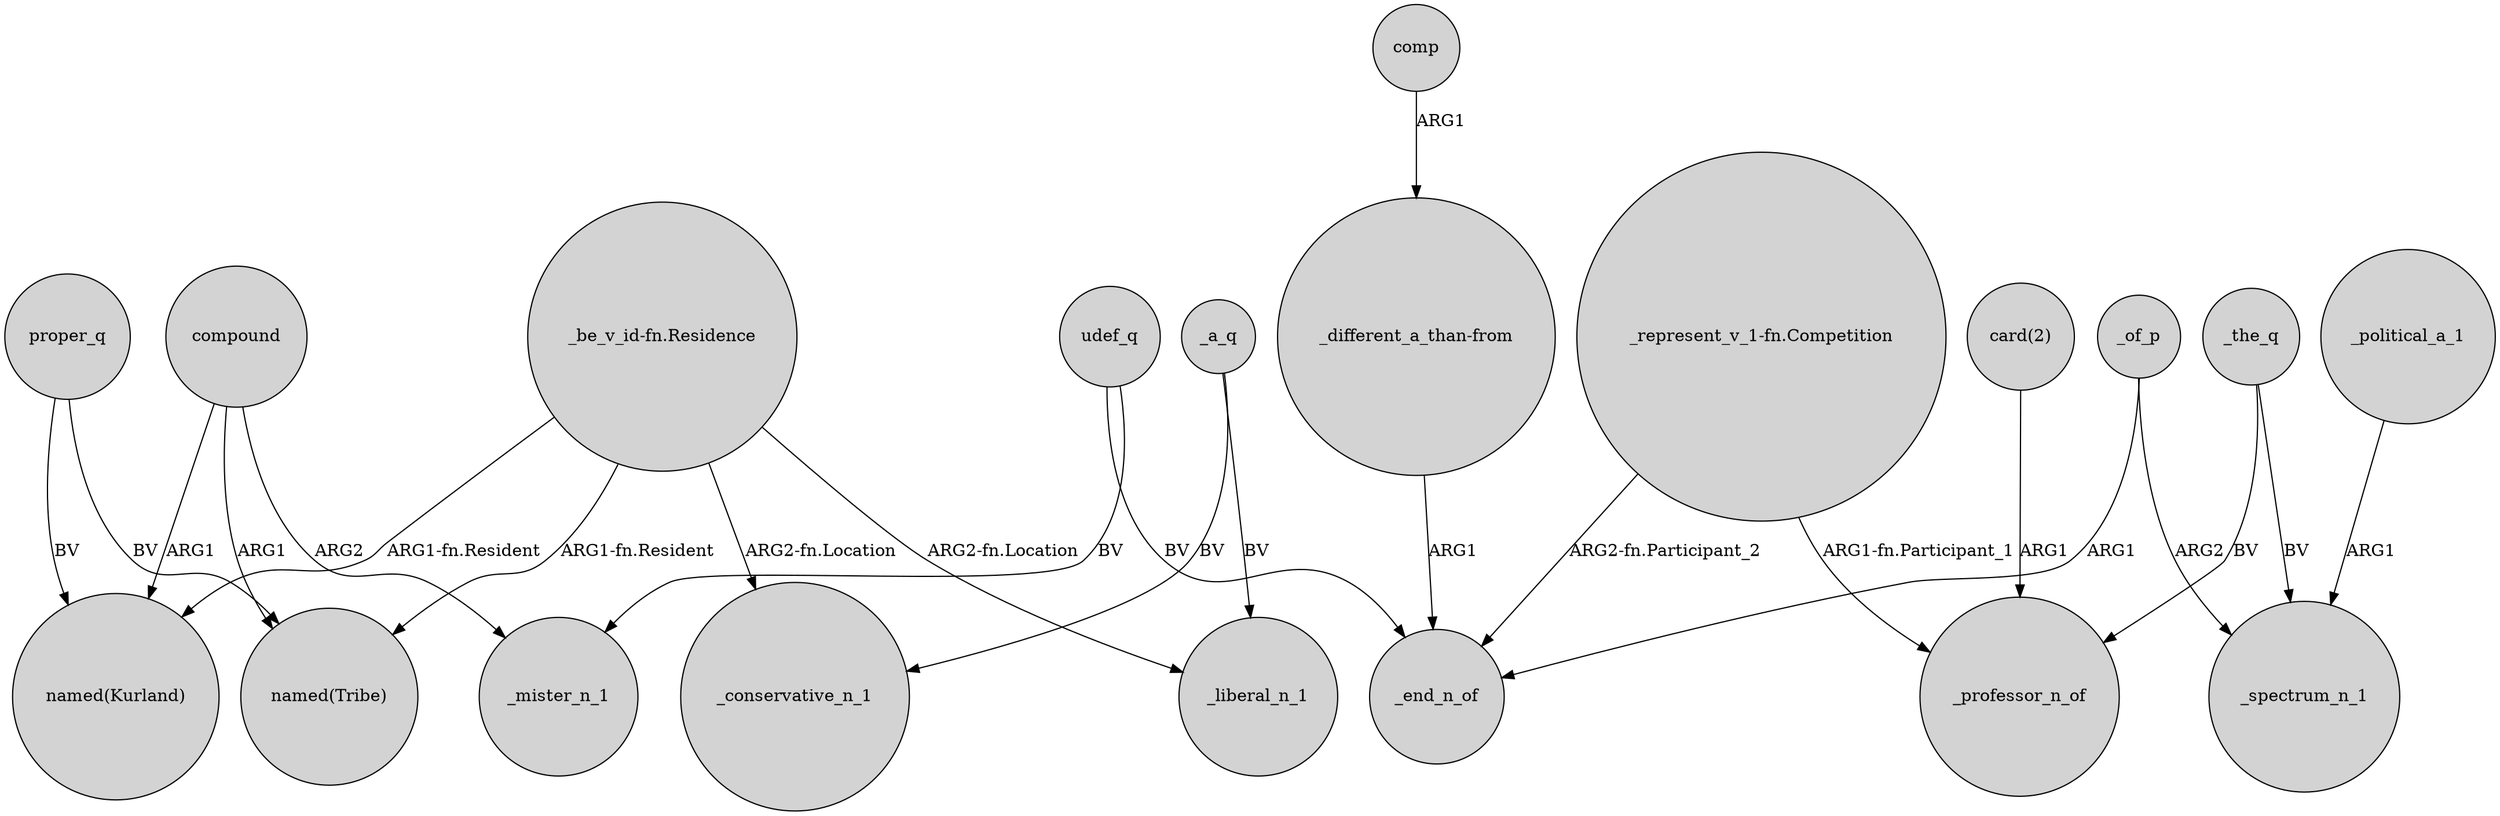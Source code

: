 digraph {
	node [shape=circle style=filled]
	"_be_v_id-fn.Residence" -> "named(Kurland)" [label="ARG1-fn.Resident"]
	compound -> _mister_n_1 [label=ARG2]
	_a_q -> _conservative_n_1 [label=BV]
	"_be_v_id-fn.Residence" -> _liberal_n_1 [label="ARG2-fn.Location"]
	"_represent_v_1-fn.Competition" -> _professor_n_of [label="ARG1-fn.Participant_1"]
	udef_q -> _end_n_of [label=BV]
	compound -> "named(Kurland)" [label=ARG1]
	udef_q -> _mister_n_1 [label=BV]
	"_represent_v_1-fn.Competition" -> _end_n_of [label="ARG2-fn.Participant_2"]
	"_different_a_than-from" -> _end_n_of [label=ARG1]
	"_be_v_id-fn.Residence" -> "named(Tribe)" [label="ARG1-fn.Resident"]
	_political_a_1 -> _spectrum_n_1 [label=ARG1]
	compound -> "named(Tribe)" [label=ARG1]
	_a_q -> _liberal_n_1 [label=BV]
	_the_q -> _spectrum_n_1 [label=BV]
	comp -> "_different_a_than-from" [label=ARG1]
	_the_q -> _professor_n_of [label=BV]
	proper_q -> "named(Kurland)" [label=BV]
	_of_p -> _spectrum_n_1 [label=ARG2]
	"_be_v_id-fn.Residence" -> _conservative_n_1 [label="ARG2-fn.Location"]
	proper_q -> "named(Tribe)" [label=BV]
	"card(2)" -> _professor_n_of [label=ARG1]
	_of_p -> _end_n_of [label=ARG1]
}
